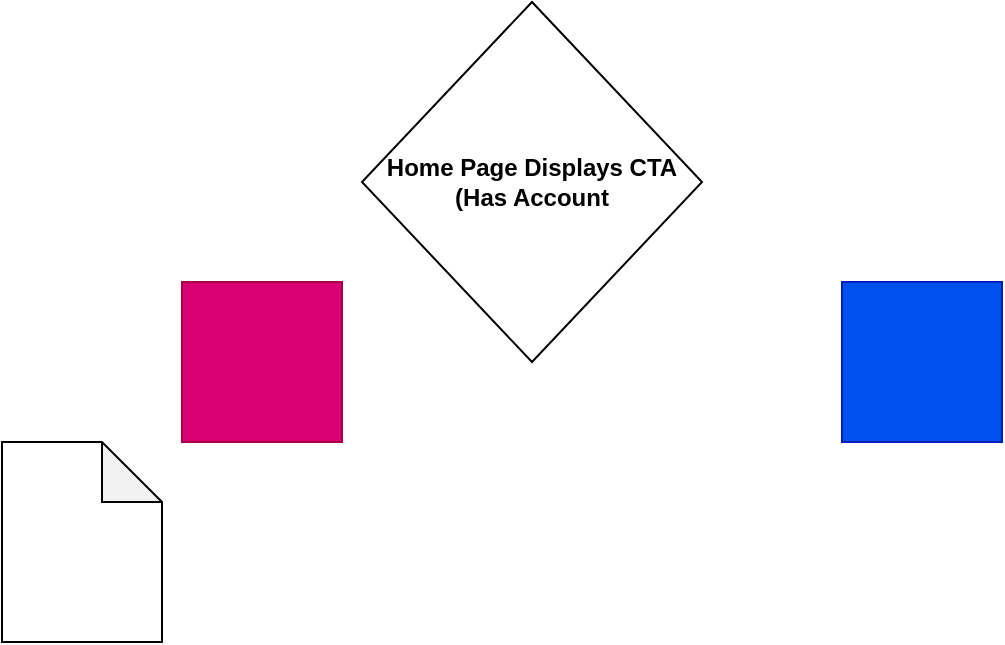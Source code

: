 <mxfile>
    <diagram id="ov-YpalBmvCi9RRPxWo3" name="Page-1">
        <mxGraphModel dx="1058" dy="518" grid="1" gridSize="10" guides="1" tooltips="1" connect="1" arrows="1" fold="1" page="1" pageScale="1" pageWidth="850" pageHeight="1100" math="0" shadow="0">
            <root>
                <mxCell id="0"/>
                <mxCell id="1" parent="0"/>
                <mxCell id="3" value="" style="whiteSpace=wrap;html=1;aspect=fixed;rounded=0;sketch=0;fillColor=#d80073;strokeColor=#A50040;fontColor=#ffffff;" parent="1" vertex="1">
                    <mxGeometry x="170" y="150" width="80" height="80" as="geometry"/>
                </mxCell>
                <mxCell id="4" value="" style="whiteSpace=wrap;html=1;aspect=fixed;rounded=0;sketch=0;fillColor=#0050ef;strokeColor=#001DBC;fontColor=#ffffff;" parent="1" vertex="1">
                    <mxGeometry x="500" y="150" width="80" height="80" as="geometry"/>
                </mxCell>
                <mxCell id="6" value="&lt;b&gt;Home Page Displays CTA&lt;br&gt;(Has Account&lt;br&gt;&lt;/b&gt;" style="rhombus;whiteSpace=wrap;html=1;rounded=0;sketch=0;" parent="1" vertex="1">
                    <mxGeometry x="260" y="10" width="170" height="180" as="geometry"/>
                </mxCell>
                <mxCell id="7" value="" style="shape=note;whiteSpace=wrap;html=1;backgroundOutline=1;darkOpacity=0.05;rounded=0;sketch=0;" parent="1" vertex="1">
                    <mxGeometry x="80" y="230" width="80" height="100" as="geometry"/>
                </mxCell>
            </root>
        </mxGraphModel>
    </diagram>
</mxfile>